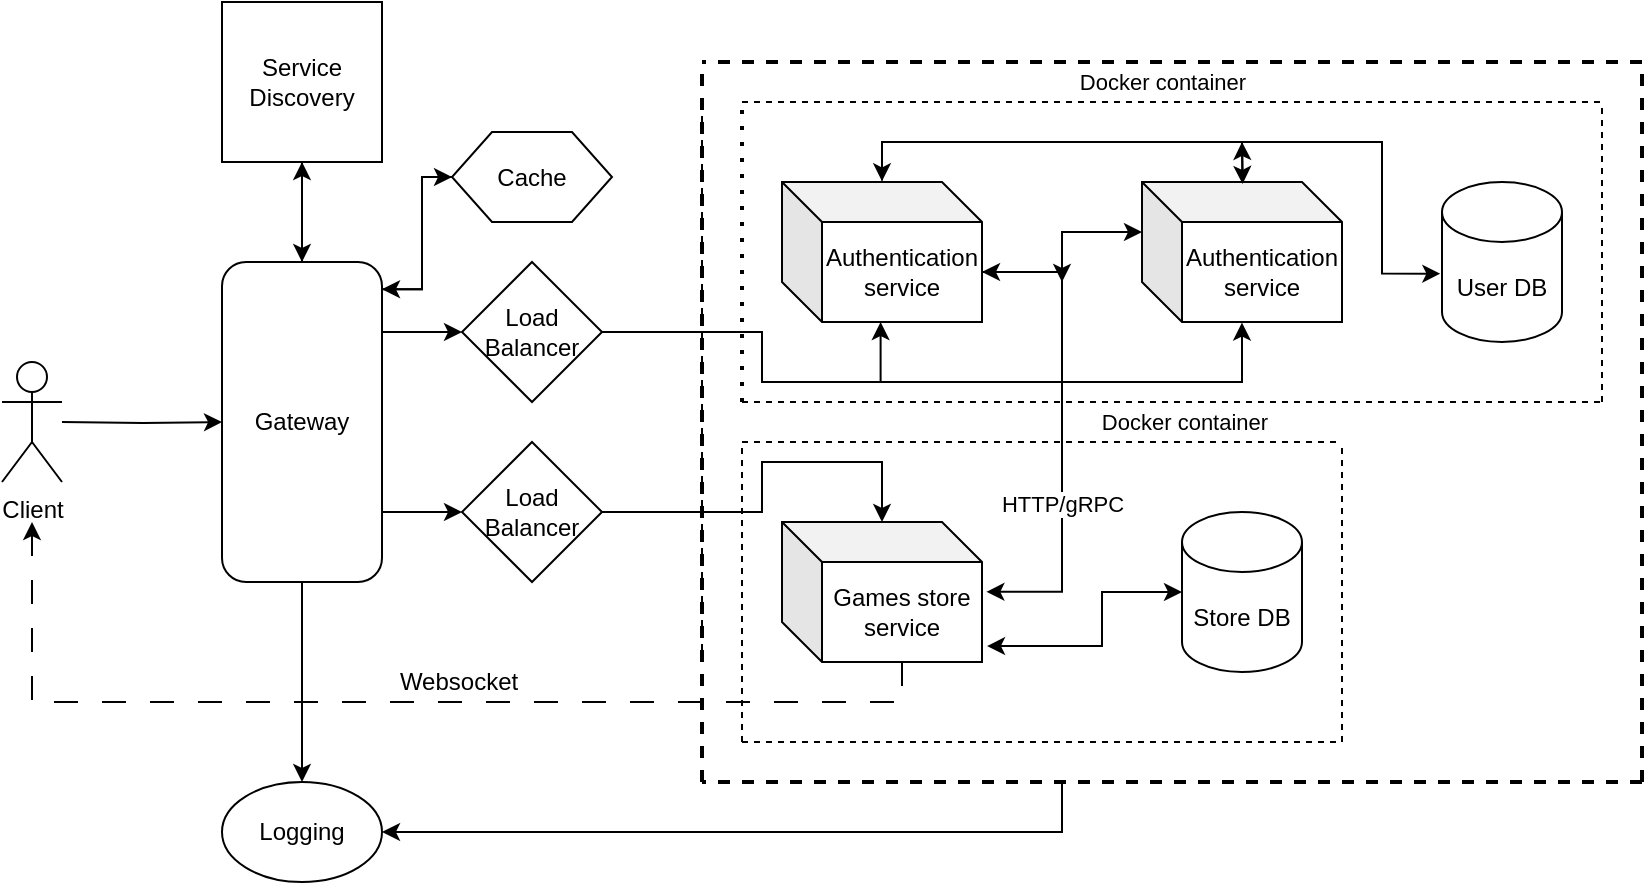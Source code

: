 <mxfile version="24.7.12">
  <diagram name="Page-1" id="uiNQMvACifZpJ-6OYbCf">
    <mxGraphModel dx="2045" dy="1760" grid="1" gridSize="10" guides="1" tooltips="1" connect="1" arrows="1" fold="1" page="1" pageScale="1" pageWidth="850" pageHeight="1100" math="0" shadow="0">
      <root>
        <mxCell id="0" />
        <mxCell id="1" parent="0" />
        <mxCell id="Q7FdPwMMOT8ynzh0RBbA-12" value="&lt;div&gt;User DB&lt;br&gt;&lt;/div&gt;" style="shape=cylinder3;whiteSpace=wrap;html=1;boundedLbl=1;backgroundOutline=1;size=15;shadow=0;container=0;" parent="1" vertex="1">
          <mxGeometry x="-30" width="60" height="80" as="geometry" />
        </mxCell>
        <mxCell id="Q7FdPwMMOT8ynzh0RBbA-13" value="&lt;div&gt;Store DB&lt;br&gt;&lt;/div&gt;" style="shape=cylinder3;whiteSpace=wrap;html=1;boundedLbl=1;backgroundOutline=1;size=15;" parent="1" vertex="1">
          <mxGeometry x="-160" y="165" width="60" height="80" as="geometry" />
        </mxCell>
        <mxCell id="Q7FdPwMMOT8ynzh0RBbA-29" style="edgeStyle=orthogonalEdgeStyle;rounded=0;orthogonalLoop=1;jettySize=auto;html=1;entryX=0;entryY=0.5;entryDx=0;entryDy=0;" parent="1" target="Q7FdPwMMOT8ynzh0RBbA-17" edge="1">
          <mxGeometry relative="1" as="geometry">
            <mxPoint x="-720" y="120" as="sourcePoint" />
          </mxGeometry>
        </mxCell>
        <mxCell id="Q7FdPwMMOT8ynzh0RBbA-14" value="Client" style="shape=umlActor;verticalLabelPosition=bottom;verticalAlign=top;html=1;outlineConnect=0;" parent="1" vertex="1">
          <mxGeometry x="-750" y="90" width="30" height="60" as="geometry" />
        </mxCell>
        <mxCell id="Q7FdPwMMOT8ynzh0RBbA-34" style="edgeStyle=orthogonalEdgeStyle;rounded=0;orthogonalLoop=1;jettySize=auto;html=1;exitX=1;exitY=0.25;exitDx=0;exitDy=0;entryX=0;entryY=0.5;entryDx=0;entryDy=0;" parent="1" source="Q7FdPwMMOT8ynzh0RBbA-17" target="Q7FdPwMMOT8ynzh0RBbA-27" edge="1">
          <mxGeometry relative="1" as="geometry">
            <Array as="points">
              <mxPoint x="-560" y="75" />
            </Array>
          </mxGeometry>
        </mxCell>
        <mxCell id="Q7FdPwMMOT8ynzh0RBbA-35" style="edgeStyle=orthogonalEdgeStyle;rounded=0;orthogonalLoop=1;jettySize=auto;html=1;exitX=1;exitY=0.75;exitDx=0;exitDy=0;entryX=0;entryY=0.5;entryDx=0;entryDy=0;" parent="1" source="Q7FdPwMMOT8ynzh0RBbA-17" target="Q7FdPwMMOT8ynzh0RBbA-32" edge="1">
          <mxGeometry relative="1" as="geometry">
            <Array as="points">
              <mxPoint x="-560" y="165" />
            </Array>
          </mxGeometry>
        </mxCell>
        <mxCell id="Q7FdPwMMOT8ynzh0RBbA-52" style="edgeStyle=orthogonalEdgeStyle;rounded=0;orthogonalLoop=1;jettySize=auto;html=1;exitX=0.5;exitY=0;exitDx=0;exitDy=0;" parent="1" source="Q7FdPwMMOT8ynzh0RBbA-17" edge="1">
          <mxGeometry relative="1" as="geometry">
            <mxPoint x="-600" y="-10" as="targetPoint" />
          </mxGeometry>
        </mxCell>
        <mxCell id="Q7FdPwMMOT8ynzh0RBbA-54" style="edgeStyle=orthogonalEdgeStyle;rounded=0;orthogonalLoop=1;jettySize=auto;html=1;exitX=1.004;exitY=0.085;exitDx=0;exitDy=0;entryX=0;entryY=0.5;entryDx=0;entryDy=0;exitPerimeter=0;" parent="1" source="Q7FdPwMMOT8ynzh0RBbA-17" target="Q7FdPwMMOT8ynzh0RBbA-48" edge="1">
          <mxGeometry relative="1" as="geometry">
            <Array as="points">
              <mxPoint x="-540" y="54" />
              <mxPoint x="-540" y="-2" />
            </Array>
          </mxGeometry>
        </mxCell>
        <mxCell id="Q7FdPwMMOT8ynzh0RBbA-69" style="edgeStyle=orthogonalEdgeStyle;rounded=0;orthogonalLoop=1;jettySize=auto;html=1;exitX=0.5;exitY=1;exitDx=0;exitDy=0;entryX=0.5;entryY=0;entryDx=0;entryDy=0;" parent="1" source="Q7FdPwMMOT8ynzh0RBbA-17" target="Q7FdPwMMOT8ynzh0RBbA-67" edge="1">
          <mxGeometry relative="1" as="geometry" />
        </mxCell>
        <mxCell id="Q7FdPwMMOT8ynzh0RBbA-17" value="Gateway" style="rounded=1;whiteSpace=wrap;html=1;" parent="1" vertex="1">
          <mxGeometry x="-640" y="40" width="80" height="160" as="geometry" />
        </mxCell>
        <mxCell id="Q7FdPwMMOT8ynzh0RBbA-19" value="" style="endArrow=none;dashed=1;html=1;rounded=0;" parent="1" edge="1">
          <mxGeometry width="50" height="50" relative="1" as="geometry">
            <mxPoint x="-400" y="240" as="sourcePoint" />
            <mxPoint x="-400" y="-40" as="targetPoint" />
          </mxGeometry>
        </mxCell>
        <mxCell id="Q7FdPwMMOT8ynzh0RBbA-20" value="" style="endArrow=none;dashed=1;html=1;rounded=0;strokeWidth=2;" parent="1" edge="1">
          <mxGeometry width="50" height="50" relative="1" as="geometry">
            <mxPoint x="-400" y="300" as="sourcePoint" />
            <mxPoint x="-400" y="-60" as="targetPoint" />
          </mxGeometry>
        </mxCell>
        <mxCell id="Q7FdPwMMOT8ynzh0RBbA-21" value="" style="endArrow=none;dashed=1;html=1;rounded=0;strokeWidth=2;" parent="1" edge="1">
          <mxGeometry width="50" height="50" relative="1" as="geometry">
            <mxPoint x="70" y="300" as="sourcePoint" />
            <mxPoint x="70" y="-60" as="targetPoint" />
          </mxGeometry>
        </mxCell>
        <mxCell id="Q7FdPwMMOT8ynzh0RBbA-23" value="" style="endArrow=none;dashed=1;html=1;rounded=0;strokeWidth=2;" parent="1" edge="1">
          <mxGeometry width="50" height="50" relative="1" as="geometry">
            <mxPoint x="70" y="-60" as="sourcePoint" />
            <mxPoint x="-400" y="-60" as="targetPoint" />
          </mxGeometry>
        </mxCell>
        <mxCell id="Q7FdPwMMOT8ynzh0RBbA-24" value="" style="endArrow=none;dashed=1;html=1;rounded=0;strokeWidth=2;" parent="1" edge="1">
          <mxGeometry width="50" height="50" relative="1" as="geometry">
            <mxPoint x="70" y="300" as="sourcePoint" />
            <mxPoint x="-400" y="300" as="targetPoint" />
          </mxGeometry>
        </mxCell>
        <mxCell id="Q7FdPwMMOT8ynzh0RBbA-26" value="Authentication service" style="shape=cube;whiteSpace=wrap;html=1;boundedLbl=1;backgroundOutline=1;darkOpacity=0.05;darkOpacity2=0.1;" parent="1" vertex="1">
          <mxGeometry x="-360" width="100" height="70" as="geometry" />
        </mxCell>
        <mxCell id="Q7FdPwMMOT8ynzh0RBbA-27" value="Load Balancer" style="rhombus;whiteSpace=wrap;html=1;" parent="1" vertex="1">
          <mxGeometry x="-520" y="40" width="70" height="70" as="geometry" />
        </mxCell>
        <mxCell id="Q7FdPwMMOT8ynzh0RBbA-32" value="Load Balancer" style="rhombus;whiteSpace=wrap;html=1;" parent="1" vertex="1">
          <mxGeometry x="-520" y="130" width="70" height="70" as="geometry" />
        </mxCell>
        <mxCell id="Q7FdPwMMOT8ynzh0RBbA-46" style="edgeStyle=orthogonalEdgeStyle;rounded=0;orthogonalLoop=1;jettySize=auto;html=1;exitX=0;exitY=0;exitDx=60;exitDy=70;exitPerimeter=0;dashed=1;dashPattern=12 12;" parent="1" source="Q7FdPwMMOT8ynzh0RBbA-36" edge="1">
          <mxGeometry relative="1" as="geometry">
            <mxPoint x="-735" y="170" as="targetPoint" />
            <Array as="points">
              <mxPoint x="-300" y="260" />
              <mxPoint x="-735" y="260" />
            </Array>
          </mxGeometry>
        </mxCell>
        <mxCell id="Q7FdPwMMOT8ynzh0RBbA-47" value="&lt;font style=&quot;font-size: 12px;&quot;&gt;Websocket&lt;/font&gt;" style="edgeLabel;html=1;align=center;verticalAlign=middle;resizable=0;points=[];" parent="Q7FdPwMMOT8ynzh0RBbA-46" vertex="1" connectable="0">
          <mxGeometry x="-0.26" y="-1" relative="1" as="geometry">
            <mxPoint x="-41" y="-9" as="offset" />
          </mxGeometry>
        </mxCell>
        <mxCell id="Q7FdPwMMOT8ynzh0RBbA-36" value="Games store service" style="shape=cube;whiteSpace=wrap;html=1;boundedLbl=1;backgroundOutline=1;darkOpacity=0.05;darkOpacity2=0.1;" parent="1" vertex="1">
          <mxGeometry x="-360" y="170" width="100" height="70" as="geometry" />
        </mxCell>
        <mxCell id="Q7FdPwMMOT8ynzh0RBbA-37" style="edgeStyle=orthogonalEdgeStyle;rounded=0;orthogonalLoop=1;jettySize=auto;html=1;exitX=1;exitY=0.5;exitDx=0;exitDy=0;" parent="1" source="Q7FdPwMMOT8ynzh0RBbA-32" edge="1">
          <mxGeometry relative="1" as="geometry">
            <mxPoint x="-310" y="170" as="targetPoint" />
            <Array as="points">
              <mxPoint x="-370" y="165" />
              <mxPoint x="-370" y="140" />
              <mxPoint x="-310" y="140" />
            </Array>
          </mxGeometry>
        </mxCell>
        <mxCell id="Q7FdPwMMOT8ynzh0RBbA-40" style="edgeStyle=orthogonalEdgeStyle;rounded=0;orthogonalLoop=1;jettySize=auto;html=1;exitX=1;exitY=0.5;exitDx=0;exitDy=0;entryX=0.493;entryY=1;entryDx=0;entryDy=0;entryPerimeter=0;" parent="1" source="Q7FdPwMMOT8ynzh0RBbA-27" target="Q7FdPwMMOT8ynzh0RBbA-26" edge="1">
          <mxGeometry relative="1" as="geometry">
            <Array as="points">
              <mxPoint x="-370" y="75" />
              <mxPoint x="-370" y="100" />
              <mxPoint x="-311" y="100" />
            </Array>
          </mxGeometry>
        </mxCell>
        <mxCell id="Q7FdPwMMOT8ynzh0RBbA-45" style="edgeStyle=orthogonalEdgeStyle;rounded=0;orthogonalLoop=1;jettySize=auto;html=1;exitX=0.503;exitY=-0.014;exitDx=0;exitDy=0;exitPerimeter=0;" parent="1" source="Q7FdPwMMOT8ynzh0RBbA-42" edge="1">
          <mxGeometry relative="1" as="geometry">
            <mxPoint x="-130" y="-20" as="targetPoint" />
            <Array as="points" />
          </mxGeometry>
        </mxCell>
        <mxCell id="Q7FdPwMMOT8ynzh0RBbA-42" value="Authentication service" style="shape=cube;whiteSpace=wrap;html=1;boundedLbl=1;backgroundOutline=1;darkOpacity=0.05;darkOpacity2=0.1;" parent="1" vertex="1">
          <mxGeometry x="-180" width="100" height="70" as="geometry" />
        </mxCell>
        <mxCell id="Q7FdPwMMOT8ynzh0RBbA-43" style="edgeStyle=orthogonalEdgeStyle;rounded=0;orthogonalLoop=1;jettySize=auto;html=1;exitX=1;exitY=0.5;exitDx=0;exitDy=0;entryX=0.503;entryY=1.004;entryDx=0;entryDy=0;entryPerimeter=0;" parent="1" source="Q7FdPwMMOT8ynzh0RBbA-27" target="Q7FdPwMMOT8ynzh0RBbA-42" edge="1">
          <mxGeometry relative="1" as="geometry">
            <mxPoint x="-140" y="70" as="targetPoint" />
            <Array as="points">
              <mxPoint x="-370" y="75" />
              <mxPoint x="-370" y="100" />
              <mxPoint x="-130" y="100" />
              <mxPoint x="-130" y="70" />
            </Array>
          </mxGeometry>
        </mxCell>
        <mxCell id="Q7FdPwMMOT8ynzh0RBbA-44" style="edgeStyle=orthogonalEdgeStyle;rounded=0;orthogonalLoop=1;jettySize=auto;html=1;exitX=0.5;exitY=-0.01;exitDx=0;exitDy=0;exitPerimeter=0;entryX=-0.014;entryY=0.573;entryDx=0;entryDy=0;entryPerimeter=0;" parent="1" source="Q7FdPwMMOT8ynzh0RBbA-26" target="Q7FdPwMMOT8ynzh0RBbA-12" edge="1">
          <mxGeometry relative="1" as="geometry">
            <mxPoint x="68" y="40" as="targetPoint" />
            <Array as="points">
              <mxPoint x="-310" y="-20" />
              <mxPoint x="-60" y="-20" />
              <mxPoint x="-60" y="46" />
            </Array>
          </mxGeometry>
        </mxCell>
        <mxCell id="Q7FdPwMMOT8ynzh0RBbA-48" value="Cache" style="shape=hexagon;perimeter=hexagonPerimeter2;whiteSpace=wrap;html=1;fixedSize=1;" parent="1" vertex="1">
          <mxGeometry x="-525" y="-25" width="80" height="45" as="geometry" />
        </mxCell>
        <mxCell id="Q7FdPwMMOT8ynzh0RBbA-51" style="edgeStyle=orthogonalEdgeStyle;rounded=0;orthogonalLoop=1;jettySize=auto;html=1;exitX=0.5;exitY=1;exitDx=0;exitDy=0;entryX=0.5;entryY=0;entryDx=0;entryDy=0;" parent="1" source="Q7FdPwMMOT8ynzh0RBbA-50" target="Q7FdPwMMOT8ynzh0RBbA-17" edge="1">
          <mxGeometry relative="1" as="geometry" />
        </mxCell>
        <mxCell id="Q7FdPwMMOT8ynzh0RBbA-50" value="Service Discovery" style="whiteSpace=wrap;html=1;aspect=fixed;" parent="1" vertex="1">
          <mxGeometry x="-640" y="-90" width="80" height="80" as="geometry" />
        </mxCell>
        <mxCell id="Q7FdPwMMOT8ynzh0RBbA-55" style="edgeStyle=orthogonalEdgeStyle;rounded=0;orthogonalLoop=1;jettySize=auto;html=1;exitX=0;exitY=0.5;exitDx=0;exitDy=0;entryX=1;entryY=0.085;entryDx=0;entryDy=0;entryPerimeter=0;" parent="1" source="Q7FdPwMMOT8ynzh0RBbA-48" target="Q7FdPwMMOT8ynzh0RBbA-17" edge="1">
          <mxGeometry relative="1" as="geometry">
            <Array as="points">
              <mxPoint x="-540" y="-2" />
              <mxPoint x="-540" y="54" />
            </Array>
          </mxGeometry>
        </mxCell>
        <mxCell id="Q7FdPwMMOT8ynzh0RBbA-63" value="" style="endArrow=classic;html=1;rounded=0;entryX=0.503;entryY=0.014;entryDx=0;entryDy=0;entryPerimeter=0;" parent="1" target="Q7FdPwMMOT8ynzh0RBbA-42" edge="1">
          <mxGeometry width="50" height="50" relative="1" as="geometry">
            <mxPoint x="-130" y="-20" as="sourcePoint" />
            <mxPoint x="-70" y="50" as="targetPoint" />
          </mxGeometry>
        </mxCell>
        <mxCell id="Q7FdPwMMOT8ynzh0RBbA-64" value="" style="endArrow=classic;html=1;rounded=0;entryX=0.5;entryY=-0.005;entryDx=0;entryDy=0;entryPerimeter=0;" parent="1" target="Q7FdPwMMOT8ynzh0RBbA-26" edge="1">
          <mxGeometry width="50" height="50" relative="1" as="geometry">
            <mxPoint x="-310" y="-20" as="sourcePoint" />
            <mxPoint x="-70" y="50" as="targetPoint" />
          </mxGeometry>
        </mxCell>
        <mxCell id="Q7FdPwMMOT8ynzh0RBbA-67" value="Logging" style="ellipse;whiteSpace=wrap;html=1;" parent="1" vertex="1">
          <mxGeometry x="-640" y="300" width="80" height="50" as="geometry" />
        </mxCell>
        <mxCell id="Q7FdPwMMOT8ynzh0RBbA-70" value="" style="endArrow=classic;html=1;rounded=0;entryX=1;entryY=0.5;entryDx=0;entryDy=0;" parent="1" target="Q7FdPwMMOT8ynzh0RBbA-67" edge="1">
          <mxGeometry width="50" height="50" relative="1" as="geometry">
            <mxPoint x="-220" y="300" as="sourcePoint" />
            <mxPoint x="-320" y="100" as="targetPoint" />
            <Array as="points">
              <mxPoint x="-220" y="325" />
            </Array>
          </mxGeometry>
        </mxCell>
        <mxCell id="LwvMt7bkquxmCfx2vhAr-6" style="edgeStyle=orthogonalEdgeStyle;rounded=0;orthogonalLoop=1;jettySize=auto;html=1;exitX=0;exitY=0;exitDx=100;exitDy=45;exitPerimeter=0;entryX=1.022;entryY=0.499;entryDx=0;entryDy=0;entryPerimeter=0;" edge="1" parent="1" source="Q7FdPwMMOT8ynzh0RBbA-26" target="Q7FdPwMMOT8ynzh0RBbA-36">
          <mxGeometry relative="1" as="geometry">
            <Array as="points">
              <mxPoint x="-220" y="45" />
              <mxPoint x="-220" y="205" />
            </Array>
          </mxGeometry>
        </mxCell>
        <mxCell id="LwvMt7bkquxmCfx2vhAr-10" value="HTTP/gRPC" style="edgeLabel;html=1;align=center;verticalAlign=middle;resizable=0;points=[];" vertex="1" connectable="0" parent="LwvMt7bkquxmCfx2vhAr-6">
          <mxGeometry x="0.113" relative="1" as="geometry">
            <mxPoint y="23" as="offset" />
          </mxGeometry>
        </mxCell>
        <mxCell id="LwvMt7bkquxmCfx2vhAr-8" value="" style="endArrow=classic;startArrow=classic;html=1;rounded=0;entryX=0;entryY=0;entryDx=0;entryDy=25;entryPerimeter=0;jumpSize=1;strokeWidth=1;" edge="1" parent="1" target="Q7FdPwMMOT8ynzh0RBbA-42">
          <mxGeometry width="50" height="50" relative="1" as="geometry">
            <mxPoint x="-220" y="50" as="sourcePoint" />
            <mxPoint x="-190" y="130" as="targetPoint" />
            <Array as="points">
              <mxPoint x="-220" y="25" />
            </Array>
          </mxGeometry>
        </mxCell>
        <mxCell id="LwvMt7bkquxmCfx2vhAr-9" value="" style="endArrow=classic;html=1;rounded=0;entryX=0;entryY=0;entryDx=100;entryDy=45;entryPerimeter=0;" edge="1" parent="1" target="Q7FdPwMMOT8ynzh0RBbA-26">
          <mxGeometry width="50" height="50" relative="1" as="geometry">
            <mxPoint x="-240" y="45" as="sourcePoint" />
            <mxPoint x="-230" y="30" as="targetPoint" />
          </mxGeometry>
        </mxCell>
        <mxCell id="LwvMt7bkquxmCfx2vhAr-11" value="" style="endArrow=none;dashed=1;html=1;dashPattern=1 3;strokeWidth=2;rounded=0;" edge="1" parent="1">
          <mxGeometry width="50" height="50" relative="1" as="geometry">
            <mxPoint x="-380" y="110" as="sourcePoint" />
            <mxPoint x="-380" y="-40" as="targetPoint" />
          </mxGeometry>
        </mxCell>
        <mxCell id="LwvMt7bkquxmCfx2vhAr-12" value="" style="endArrow=none;dashed=1;html=1;rounded=0;" edge="1" parent="1">
          <mxGeometry width="50" height="50" relative="1" as="geometry">
            <mxPoint x="-380" y="110" as="sourcePoint" />
            <mxPoint x="50" y="110" as="targetPoint" />
          </mxGeometry>
        </mxCell>
        <mxCell id="LwvMt7bkquxmCfx2vhAr-13" value="" style="endArrow=none;dashed=1;html=1;rounded=0;" edge="1" parent="1">
          <mxGeometry width="50" height="50" relative="1" as="geometry">
            <mxPoint x="50" y="110" as="sourcePoint" />
            <mxPoint x="50" y="-40" as="targetPoint" />
          </mxGeometry>
        </mxCell>
        <mxCell id="LwvMt7bkquxmCfx2vhAr-14" value="" style="endArrow=none;dashed=1;html=1;rounded=0;" edge="1" parent="1">
          <mxGeometry width="50" height="50" relative="1" as="geometry">
            <mxPoint x="-380" y="-40" as="sourcePoint" />
            <mxPoint x="50" y="-40" as="targetPoint" />
          </mxGeometry>
        </mxCell>
        <mxCell id="LwvMt7bkquxmCfx2vhAr-15" value="Docker container" style="edgeLabel;html=1;align=center;verticalAlign=middle;resizable=0;points=[];" vertex="1" connectable="0" parent="LwvMt7bkquxmCfx2vhAr-14">
          <mxGeometry x="-0.015" y="3" relative="1" as="geometry">
            <mxPoint x="-2" y="-7" as="offset" />
          </mxGeometry>
        </mxCell>
        <mxCell id="LwvMt7bkquxmCfx2vhAr-16" value="" style="endArrow=none;dashed=1;html=1;rounded=0;" edge="1" parent="1">
          <mxGeometry width="50" height="50" relative="1" as="geometry">
            <mxPoint x="-380" y="130" as="sourcePoint" />
            <mxPoint x="-80" y="130" as="targetPoint" />
          </mxGeometry>
        </mxCell>
        <mxCell id="LwvMt7bkquxmCfx2vhAr-20" value="Docker container" style="edgeLabel;html=1;align=center;verticalAlign=middle;resizable=0;points=[];" vertex="1" connectable="0" parent="LwvMt7bkquxmCfx2vhAr-16">
          <mxGeometry x="0.222" y="-2" relative="1" as="geometry">
            <mxPoint x="37" y="-12" as="offset" />
          </mxGeometry>
        </mxCell>
        <mxCell id="LwvMt7bkquxmCfx2vhAr-17" value="" style="endArrow=none;dashed=1;html=1;rounded=0;" edge="1" parent="1">
          <mxGeometry width="50" height="50" relative="1" as="geometry">
            <mxPoint x="-380" y="280" as="sourcePoint" />
            <mxPoint x="-380" y="130" as="targetPoint" />
          </mxGeometry>
        </mxCell>
        <mxCell id="LwvMt7bkquxmCfx2vhAr-18" value="" style="endArrow=none;dashed=1;html=1;rounded=0;" edge="1" parent="1">
          <mxGeometry width="50" height="50" relative="1" as="geometry">
            <mxPoint x="-380" y="280" as="sourcePoint" />
            <mxPoint x="-80" y="280" as="targetPoint" />
          </mxGeometry>
        </mxCell>
        <mxCell id="LwvMt7bkquxmCfx2vhAr-19" value="" style="endArrow=none;dashed=1;html=1;rounded=0;" edge="1" parent="1">
          <mxGeometry width="50" height="50" relative="1" as="geometry">
            <mxPoint x="-80" y="280" as="sourcePoint" />
            <mxPoint x="-80" y="130" as="targetPoint" />
          </mxGeometry>
        </mxCell>
        <mxCell id="LwvMt7bkquxmCfx2vhAr-23" value="" style="endArrow=classic;startArrow=classic;html=1;rounded=0;entryX=0;entryY=0.5;entryDx=0;entryDy=0;entryPerimeter=0;exitX=1.025;exitY=0.886;exitDx=0;exitDy=0;exitPerimeter=0;" edge="1" parent="1" source="Q7FdPwMMOT8ynzh0RBbA-36" target="Q7FdPwMMOT8ynzh0RBbA-13">
          <mxGeometry width="50" height="50" relative="1" as="geometry">
            <mxPoint x="-290" y="240" as="sourcePoint" />
            <mxPoint x="-240" y="190" as="targetPoint" />
            <Array as="points">
              <mxPoint x="-200" y="232" />
              <mxPoint x="-200" y="205" />
            </Array>
          </mxGeometry>
        </mxCell>
      </root>
    </mxGraphModel>
  </diagram>
</mxfile>
